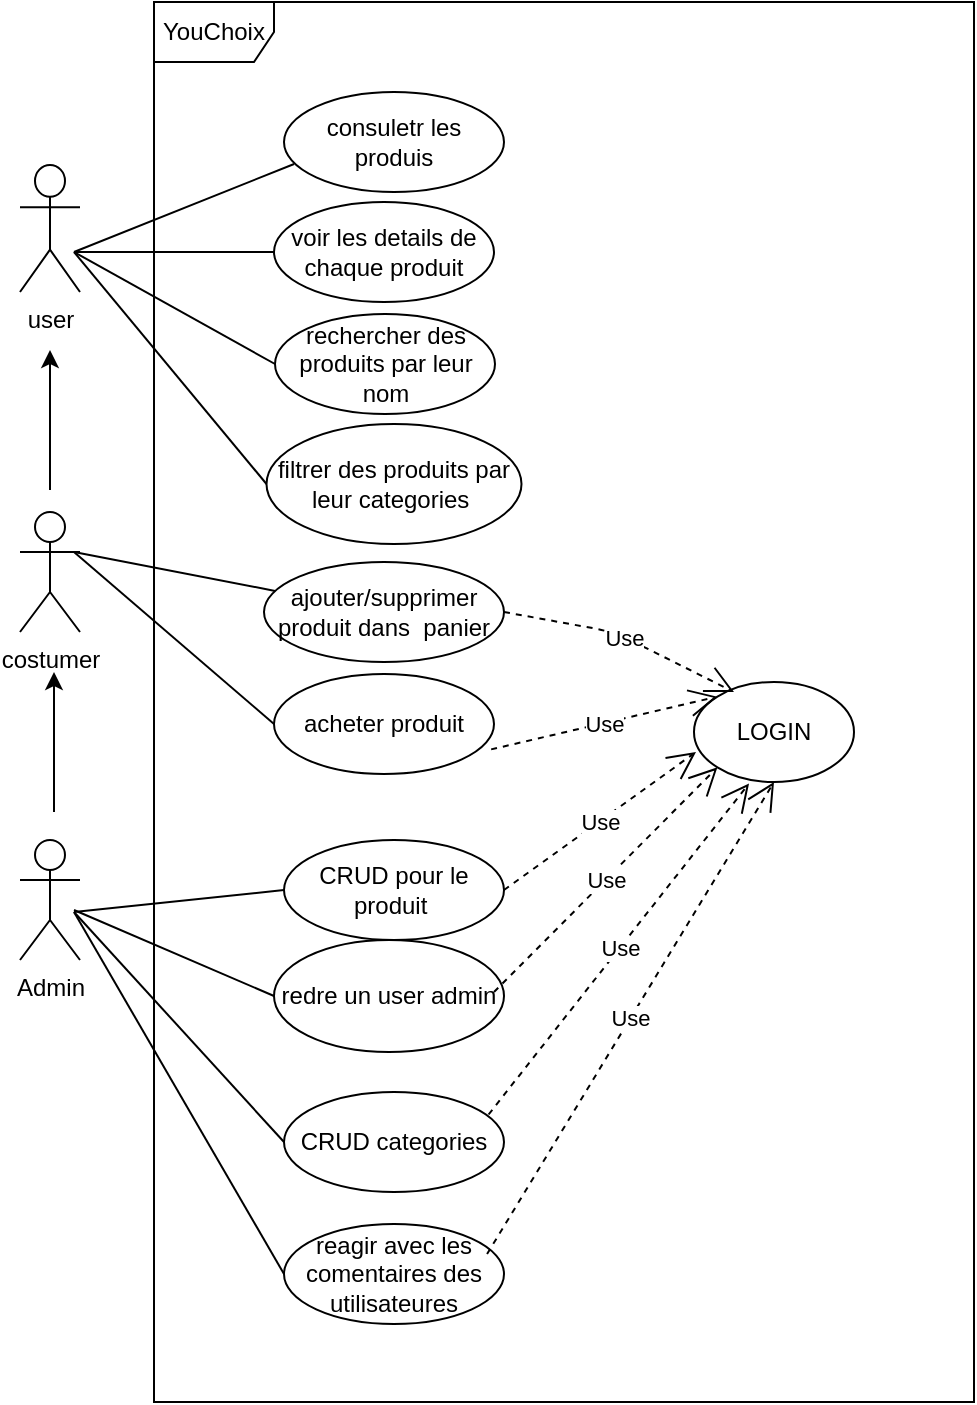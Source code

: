 <mxfile pages="1">
    <diagram id="3ldU3HKUhR_c8mddi6MC" name="Page-1">
        <mxGraphModel dx="1158" dy="884" grid="1" gridSize="10" guides="1" tooltips="1" connect="1" arrows="1" fold="1" page="0" pageScale="1" pageWidth="850" pageHeight="1100" background="none" math="0" shadow="0">
            <root>
                <mxCell id="0"/>
                <mxCell id="1" parent="0"/>
                <mxCell id="2" value="YouChoix" style="shape=umlFrame;whiteSpace=wrap;html=1;fillColor=default;" parent="1" vertex="1">
                    <mxGeometry x="-110" y="-125" width="410" height="700" as="geometry"/>
                </mxCell>
                <mxCell id="3" value="costumer" style="shape=umlActor;verticalLabelPosition=bottom;labelBackgroundColor=#ffffff;verticalAlign=top;html=1;" parent="1" vertex="1">
                    <mxGeometry x="-177" y="130" width="30" height="60" as="geometry"/>
                </mxCell>
                <mxCell id="6" value="consuletr les produis" style="ellipse;whiteSpace=wrap;html=1;" parent="1" vertex="1">
                    <mxGeometry x="-45" y="-80" width="110" height="50" as="geometry"/>
                </mxCell>
                <mxCell id="7" value="voir les details de chaque produit" style="ellipse;whiteSpace=wrap;html=1;" parent="1" vertex="1">
                    <mxGeometry x="-50" y="-25" width="110" height="50" as="geometry"/>
                </mxCell>
                <mxCell id="9" value="ajouter/supprimer produit dans&amp;nbsp; panier" style="ellipse;whiteSpace=wrap;html=1;" parent="1" vertex="1">
                    <mxGeometry x="-55" y="155" width="120" height="50" as="geometry"/>
                </mxCell>
                <mxCell id="10" value="acheter produit" style="ellipse;whiteSpace=wrap;html=1;" parent="1" vertex="1">
                    <mxGeometry x="-50" y="211" width="110" height="50" as="geometry"/>
                </mxCell>
                <mxCell id="18" value="Admin" style="shape=umlActor;verticalLabelPosition=bottom;labelBackgroundColor=#ffffff;verticalAlign=top;html=1;" parent="1" vertex="1">
                    <mxGeometry x="-177" y="294" width="30" height="60" as="geometry"/>
                </mxCell>
                <mxCell id="22" value="CRUD pour le produit&amp;nbsp;" style="ellipse;whiteSpace=wrap;html=1;" parent="1" vertex="1">
                    <mxGeometry x="-45" y="294" width="110" height="50" as="geometry"/>
                </mxCell>
                <mxCell id="24" value="reagir avec les comentaires des utilisateures" style="ellipse;whiteSpace=wrap;html=1;" parent="1" vertex="1">
                    <mxGeometry x="-45" y="486" width="110" height="50" as="geometry"/>
                </mxCell>
                <mxCell id="25" value="redre un user admin" style="ellipse;whiteSpace=wrap;html=1;" parent="1" vertex="1">
                    <mxGeometry x="-50" y="344" width="115" height="56" as="geometry"/>
                </mxCell>
                <mxCell id="26" value="CRUD categories" style="ellipse;whiteSpace=wrap;html=1;" parent="1" vertex="1">
                    <mxGeometry x="-45" y="420" width="110" height="50" as="geometry"/>
                </mxCell>
                <mxCell id="27" value="LOGIN" style="ellipse;whiteSpace=wrap;html=1;" parent="1" vertex="1">
                    <mxGeometry x="160" y="215" width="80" height="50" as="geometry"/>
                </mxCell>
                <mxCell id="28" value="" style="endArrow=classic;html=1;" parent="1" edge="1">
                    <mxGeometry width="50" height="50" relative="1" as="geometry">
                        <mxPoint x="-160" y="280" as="sourcePoint"/>
                        <mxPoint x="-160" y="210" as="targetPoint"/>
                    </mxGeometry>
                </mxCell>
                <mxCell id="29" value="" style="endArrow=none;html=1;" parent="1" target="9" edge="1">
                    <mxGeometry width="50" height="50" relative="1" as="geometry">
                        <mxPoint x="-150" y="150" as="sourcePoint"/>
                        <mxPoint x="-75" y="215" as="targetPoint"/>
                    </mxGeometry>
                </mxCell>
                <mxCell id="30" value="" style="endArrow=none;html=1;entryX=0;entryY=0.5;entryDx=0;entryDy=0;" parent="1" target="10" edge="1">
                    <mxGeometry width="50" height="50" relative="1" as="geometry">
                        <mxPoint x="-150" y="150" as="sourcePoint"/>
                        <mxPoint x="-40.0" y="78" as="targetPoint"/>
                    </mxGeometry>
                </mxCell>
                <mxCell id="34" value="" style="endArrow=none;html=1;entryX=0;entryY=0.5;entryDx=0;entryDy=0;" parent="1" target="22" edge="1">
                    <mxGeometry width="50" height="50" relative="1" as="geometry">
                        <mxPoint x="-150" y="330" as="sourcePoint"/>
                        <mxPoint x="-140" y="610" as="targetPoint"/>
                    </mxGeometry>
                </mxCell>
                <mxCell id="35" value="" style="endArrow=none;html=1;entryX=0;entryY=0.5;entryDx=0;entryDy=0;" parent="1" target="25" edge="1">
                    <mxGeometry width="50" height="50" relative="1" as="geometry">
                        <mxPoint x="-150" y="329" as="sourcePoint"/>
                        <mxPoint x="-35.0" y="329" as="targetPoint"/>
                    </mxGeometry>
                </mxCell>
                <mxCell id="36" value="" style="endArrow=none;html=1;entryX=0;entryY=0.5;entryDx=0;entryDy=0;" parent="1" target="26" edge="1">
                    <mxGeometry width="50" height="50" relative="1" as="geometry">
                        <mxPoint x="-150" y="330" as="sourcePoint"/>
                        <mxPoint x="-25.0" y="339" as="targetPoint"/>
                    </mxGeometry>
                </mxCell>
                <mxCell id="37" value="" style="endArrow=none;html=1;entryX=0;entryY=0.5;entryDx=0;entryDy=0;" parent="1" target="24" edge="1">
                    <mxGeometry width="50" height="50" relative="1" as="geometry">
                        <mxPoint x="-150" y="330" as="sourcePoint"/>
                        <mxPoint x="-15.0" y="349" as="targetPoint"/>
                    </mxGeometry>
                </mxCell>
                <mxCell id="38" value="" style="endArrow=none;html=1;entryX=0;entryY=0.5;entryDx=0;entryDy=0;" parent="1" target="7" edge="1">
                    <mxGeometry width="50" height="50" relative="1" as="geometry">
                        <mxPoint x="-150" as="sourcePoint"/>
                        <mxPoint x="-39.989" y="78.472" as="targetPoint"/>
                    </mxGeometry>
                </mxCell>
                <mxCell id="39" value="" style="endArrow=none;html=1;entryX=0.046;entryY=0.72;entryDx=0;entryDy=0;entryPerimeter=0;" parent="1" target="6" edge="1">
                    <mxGeometry width="50" height="50" relative="1" as="geometry">
                        <mxPoint x="-150" as="sourcePoint"/>
                        <mxPoint x="-29.989" y="88.472" as="targetPoint"/>
                    </mxGeometry>
                </mxCell>
                <mxCell id="42" value="Use" style="endArrow=open;endSize=12;dashed=1;html=1;exitX=0.923;exitY=0.301;exitDx=0;exitDy=0;exitPerimeter=0;entryX=0.5;entryY=1;entryDx=0;entryDy=0;" parent="1" source="24" target="27" edge="1">
                    <mxGeometry width="160" relative="1" as="geometry">
                        <mxPoint x="-190" y="610" as="sourcePoint"/>
                        <mxPoint x="-30" y="610" as="targetPoint"/>
                    </mxGeometry>
                </mxCell>
                <mxCell id="45" value="Use" style="endArrow=open;endSize=12;dashed=1;html=1;exitX=0.93;exitY=0.225;exitDx=0;exitDy=0;exitPerimeter=0;entryX=0.344;entryY=1.015;entryDx=0;entryDy=0;entryPerimeter=0;" parent="1" source="26" target="27" edge="1">
                    <mxGeometry width="160" relative="1" as="geometry">
                        <mxPoint x="66.53" y="511.05" as="sourcePoint"/>
                        <mxPoint x="194.4" y="281.25" as="targetPoint"/>
                    </mxGeometry>
                </mxCell>
                <mxCell id="46" value="Use" style="endArrow=open;endSize=12;dashed=1;html=1;entryX=0;entryY=1;entryDx=0;entryDy=0;" parent="1" target="27" edge="1">
                    <mxGeometry width="160" relative="1" as="geometry">
                        <mxPoint x="60" y="370" as="sourcePoint"/>
                        <mxPoint x="170" y="260" as="targetPoint"/>
                    </mxGeometry>
                </mxCell>
                <mxCell id="47" value="Use" style="endArrow=open;endSize=12;dashed=1;html=1;exitX=1;exitY=0.5;exitDx=0;exitDy=0;" parent="1" source="22" edge="1">
                    <mxGeometry width="160" relative="1" as="geometry">
                        <mxPoint x="70" y="380" as="sourcePoint"/>
                        <mxPoint x="161" y="250" as="targetPoint"/>
                    </mxGeometry>
                </mxCell>
                <mxCell id="50" value="Use" style="endArrow=open;endSize=12;dashed=1;html=1;exitX=0.987;exitY=0.754;exitDx=0;exitDy=0;exitPerimeter=0;entryX=0;entryY=0;entryDx=0;entryDy=0;" parent="1" source="10" target="27" edge="1">
                    <mxGeometry width="160" relative="1" as="geometry">
                        <mxPoint x="85.0" y="245" as="sourcePoint"/>
                        <mxPoint x="180" y="260" as="targetPoint"/>
                    </mxGeometry>
                </mxCell>
                <mxCell id="53" value="Use" style="endArrow=open;endSize=12;dashed=1;html=1;exitX=1;exitY=0.5;exitDx=0;exitDy=0;" parent="1" source="9" edge="1">
                    <mxGeometry width="160" relative="1" as="geometry">
                        <mxPoint x="95.0" y="255" as="sourcePoint"/>
                        <mxPoint x="180" y="220" as="targetPoint"/>
                        <Array as="points">
                            <mxPoint x="120" y="190"/>
                        </Array>
                    </mxGeometry>
                </mxCell>
                <mxCell id="55" value="user" style="shape=umlActor;verticalLabelPosition=bottom;labelBackgroundColor=#ffffff;verticalAlign=top;html=1;outlineConnect=0;" parent="1" vertex="1">
                    <mxGeometry x="-177" y="-43.5" width="30" height="63.5" as="geometry"/>
                </mxCell>
                <mxCell id="64" value="" style="endArrow=classic;html=1;" parent="1" edge="1">
                    <mxGeometry width="50" height="50" relative="1" as="geometry">
                        <mxPoint x="-162" y="119" as="sourcePoint"/>
                        <mxPoint x="-162" y="49" as="targetPoint"/>
                    </mxGeometry>
                </mxCell>
                <mxCell id="66" value="rechercher des produits par leur nom" style="ellipse;whiteSpace=wrap;html=1;" vertex="1" parent="1">
                    <mxGeometry x="-49.5" y="31" width="110" height="50" as="geometry"/>
                </mxCell>
                <mxCell id="67" value="" style="endArrow=none;html=1;entryX=0;entryY=0.5;entryDx=0;entryDy=0;" edge="1" parent="1" target="66">
                    <mxGeometry width="50" height="50" relative="1" as="geometry">
                        <mxPoint x="-150" as="sourcePoint"/>
                        <mxPoint x="-35.0" y="26" as="targetPoint"/>
                    </mxGeometry>
                </mxCell>
                <mxCell id="68" value="filtrer des produits par leur categories&amp;nbsp;" style="ellipse;whiteSpace=wrap;html=1;" vertex="1" parent="1">
                    <mxGeometry x="-53.75" y="86" width="127.5" height="60" as="geometry"/>
                </mxCell>
                <mxCell id="69" value="" style="endArrow=none;html=1;entryX=0;entryY=0.5;entryDx=0;entryDy=0;" edge="1" parent="1" target="68">
                    <mxGeometry width="50" height="50" relative="1" as="geometry">
                        <mxPoint x="-150" as="sourcePoint"/>
                        <mxPoint x="-39.5" y="66" as="targetPoint"/>
                    </mxGeometry>
                </mxCell>
            </root>
        </mxGraphModel>
    </diagram>
</mxfile>
